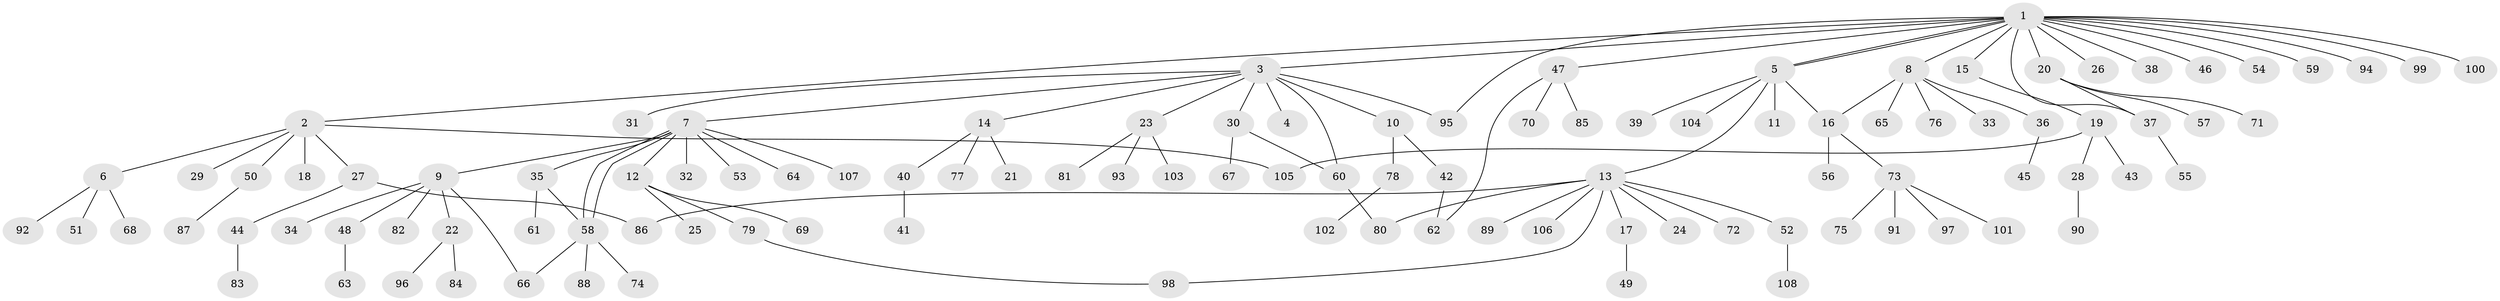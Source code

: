 // coarse degree distribution, {20: 0.01282051282051282, 9: 0.038461538461538464, 1: 0.6538461538461539, 5: 0.02564102564102564, 6: 0.01282051282051282, 3: 0.10256410256410256, 10: 0.01282051282051282, 2: 0.10256410256410256, 4: 0.038461538461538464}
// Generated by graph-tools (version 1.1) at 2025/51/02/27/25 19:51:54]
// undirected, 108 vertices, 120 edges
graph export_dot {
graph [start="1"]
  node [color=gray90,style=filled];
  1;
  2;
  3;
  4;
  5;
  6;
  7;
  8;
  9;
  10;
  11;
  12;
  13;
  14;
  15;
  16;
  17;
  18;
  19;
  20;
  21;
  22;
  23;
  24;
  25;
  26;
  27;
  28;
  29;
  30;
  31;
  32;
  33;
  34;
  35;
  36;
  37;
  38;
  39;
  40;
  41;
  42;
  43;
  44;
  45;
  46;
  47;
  48;
  49;
  50;
  51;
  52;
  53;
  54;
  55;
  56;
  57;
  58;
  59;
  60;
  61;
  62;
  63;
  64;
  65;
  66;
  67;
  68;
  69;
  70;
  71;
  72;
  73;
  74;
  75;
  76;
  77;
  78;
  79;
  80;
  81;
  82;
  83;
  84;
  85;
  86;
  87;
  88;
  89;
  90;
  91;
  92;
  93;
  94;
  95;
  96;
  97;
  98;
  99;
  100;
  101;
  102;
  103;
  104;
  105;
  106;
  107;
  108;
  1 -- 2;
  1 -- 3;
  1 -- 5;
  1 -- 5;
  1 -- 8;
  1 -- 15;
  1 -- 20;
  1 -- 26;
  1 -- 37;
  1 -- 38;
  1 -- 46;
  1 -- 47;
  1 -- 54;
  1 -- 59;
  1 -- 94;
  1 -- 95;
  1 -- 99;
  1 -- 100;
  2 -- 6;
  2 -- 18;
  2 -- 27;
  2 -- 29;
  2 -- 50;
  2 -- 105;
  3 -- 4;
  3 -- 7;
  3 -- 10;
  3 -- 14;
  3 -- 23;
  3 -- 30;
  3 -- 31;
  3 -- 60;
  3 -- 95;
  5 -- 11;
  5 -- 13;
  5 -- 16;
  5 -- 39;
  5 -- 104;
  6 -- 51;
  6 -- 68;
  6 -- 92;
  7 -- 9;
  7 -- 12;
  7 -- 32;
  7 -- 35;
  7 -- 53;
  7 -- 58;
  7 -- 58;
  7 -- 64;
  7 -- 107;
  8 -- 16;
  8 -- 33;
  8 -- 36;
  8 -- 65;
  8 -- 76;
  9 -- 22;
  9 -- 34;
  9 -- 48;
  9 -- 66;
  9 -- 82;
  10 -- 42;
  10 -- 78;
  12 -- 25;
  12 -- 69;
  12 -- 79;
  13 -- 17;
  13 -- 24;
  13 -- 52;
  13 -- 72;
  13 -- 80;
  13 -- 86;
  13 -- 89;
  13 -- 98;
  13 -- 106;
  14 -- 21;
  14 -- 40;
  14 -- 77;
  15 -- 19;
  16 -- 56;
  16 -- 73;
  17 -- 49;
  19 -- 28;
  19 -- 43;
  19 -- 105;
  20 -- 37;
  20 -- 57;
  20 -- 71;
  22 -- 84;
  22 -- 96;
  23 -- 81;
  23 -- 93;
  23 -- 103;
  27 -- 44;
  27 -- 86;
  28 -- 90;
  30 -- 60;
  30 -- 67;
  35 -- 58;
  35 -- 61;
  36 -- 45;
  37 -- 55;
  40 -- 41;
  42 -- 62;
  44 -- 83;
  47 -- 62;
  47 -- 70;
  47 -- 85;
  48 -- 63;
  50 -- 87;
  52 -- 108;
  58 -- 66;
  58 -- 74;
  58 -- 88;
  60 -- 80;
  73 -- 75;
  73 -- 91;
  73 -- 97;
  73 -- 101;
  78 -- 102;
  79 -- 98;
}
